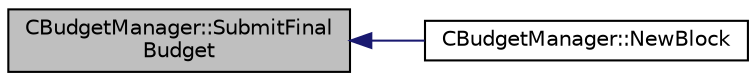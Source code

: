 digraph "CBudgetManager::SubmitFinalBudget"
{
  edge [fontname="Helvetica",fontsize="10",labelfontname="Helvetica",labelfontsize="10"];
  node [fontname="Helvetica",fontsize="10",shape=record];
  rankdir="LR";
  Node230 [label="CBudgetManager::SubmitFinal\lBudget",height=0.2,width=0.4,color="black", fillcolor="grey75", style="filled", fontcolor="black"];
  Node230 -> Node231 [dir="back",color="midnightblue",fontsize="10",style="solid",fontname="Helvetica"];
  Node231 [label="CBudgetManager::NewBlock",height=0.2,width=0.4,color="black", fillcolor="white", style="filled",URL="$class_c_budget_manager.html#a9c62c8f18b6f101465415952349ce203"];
}
